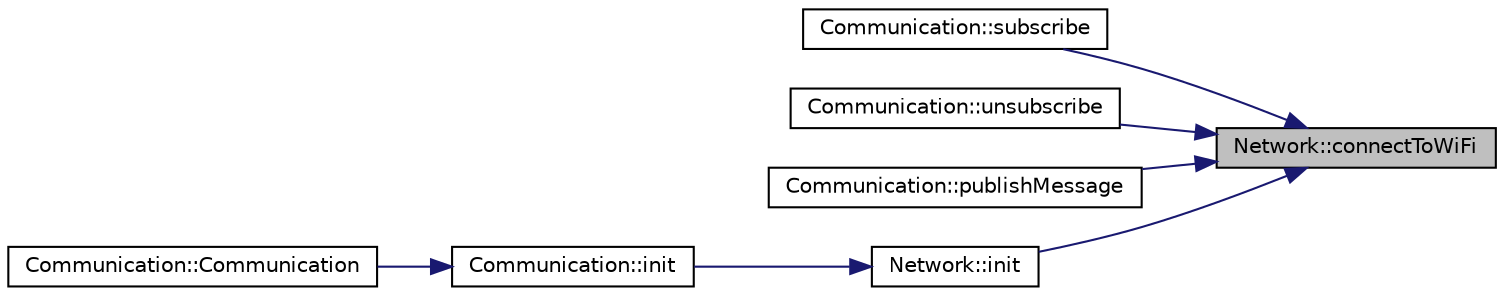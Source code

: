 digraph "Network::connectToWiFi"
{
 // LATEX_PDF_SIZE
  edge [fontname="Helvetica",fontsize="10",labelfontname="Helvetica",labelfontsize="10"];
  node [fontname="Helvetica",fontsize="10",shape=record];
  rankdir="RL";
  Node4 [label="Network::connectToWiFi",height=0.2,width=0.4,color="black", fillcolor="grey75", style="filled", fontcolor="black",tooltip="Connects to a WiFi with the given Credential."];
  Node4 -> Node5 [dir="back",color="midnightblue",fontsize="10",style="solid",fontname="Helvetica"];
  Node5 [label="Communication::subscribe",height=0.2,width=0.4,color="black", fillcolor="white", style="filled",URL="$class_communication.html#ae7600b9fe0f1249effde2852e8101593",tooltip="subsribes to MQTT topic on Server"];
  Node4 -> Node6 [dir="back",color="midnightblue",fontsize="10",style="solid",fontname="Helvetica"];
  Node6 [label="Communication::unsubscribe",height=0.2,width=0.4,color="black", fillcolor="white", style="filled",URL="$class_communication.html#a6be65dea68cf039e41df2986386dac61",tooltip="unsubsribes from MQTT topic on Server"];
  Node4 -> Node7 [dir="back",color="midnightblue",fontsize="10",style="solid",fontname="Helvetica"];
  Node7 [label="Communication::publishMessage",height=0.2,width=0.4,color="black", fillcolor="white", style="filled",URL="$class_communication.html#aa59e118e1ed15e911ae2534274ab2e58",tooltip="handles outgoing MQTT messages to Server"];
  Node4 -> Node8 [dir="back",color="midnightblue",fontsize="10",style="solid",fontname="Helvetica"];
  Node8 [label="Network::init",height=0.2,width=0.4,color="black", fillcolor="white", style="filled",URL="$class_network.html#a92193e6fe7a1dc2c7a42d9c9cfed81ed",tooltip="Intitialize WLan-Hardware."];
  Node8 -> Node9 [dir="back",color="midnightblue",fontsize="10",style="solid",fontname="Helvetica"];
  Node9 [label="Communication::init",height=0.2,width=0.4,color="black", fillcolor="white", style="filled",URL="$class_communication.html#aa526fb8aa735ea4457dc56d1f0a4fe00",tooltip="Initializes the Hard- and Software for WLAN and MQTT-Connection."];
  Node9 -> Node10 [dir="back",color="midnightblue",fontsize="10",style="solid",fontname="Helvetica"];
  Node10 [label="Communication::Communication",height=0.2,width=0.4,color="black", fillcolor="white", style="filled",URL="$class_communication.html#ab88eb4c3af7925175dc96a1781da7437",tooltip="Construct a new Communication object."];
}
